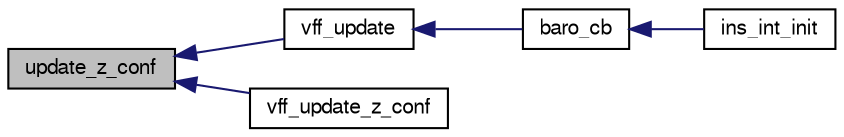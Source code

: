 digraph "update_z_conf"
{
  edge [fontname="FreeSans",fontsize="10",labelfontname="FreeSans",labelfontsize="10"];
  node [fontname="FreeSans",fontsize="10",shape=record];
  rankdir="LR";
  Node1 [label="update_z_conf",height=0.2,width=0.4,color="black", fillcolor="grey75", style="filled", fontcolor="black"];
  Node1 -> Node2 [dir="back",color="midnightblue",fontsize="10",style="solid",fontname="FreeSans"];
  Node2 [label="vff_update",height=0.2,width=0.4,color="black", fillcolor="white", style="filled",URL="$vf__float_8h.html#a067f2a1bed73d1940c35450706a56265"];
  Node2 -> Node3 [dir="back",color="midnightblue",fontsize="10",style="solid",fontname="FreeSans"];
  Node3 [label="baro_cb",height=0.2,width=0.4,color="black", fillcolor="white", style="filled",URL="$ins__int_8c.html#a92209191a3ecc53fc4adaafd0fe82933"];
  Node3 -> Node4 [dir="back",color="midnightblue",fontsize="10",style="solid",fontname="FreeSans"];
  Node4 [label="ins_int_init",height=0.2,width=0.4,color="black", fillcolor="white", style="filled",URL="$ins__int_8h.html#a6f47e4e65f9697a961c3bef79e9029e4"];
  Node1 -> Node5 [dir="back",color="midnightblue",fontsize="10",style="solid",fontname="FreeSans"];
  Node5 [label="vff_update_z_conf",height=0.2,width=0.4,color="black", fillcolor="white", style="filled",URL="$vf__float_8c.html#a383a56a1eaa73890c3b6ca0599c3fb67"];
}
